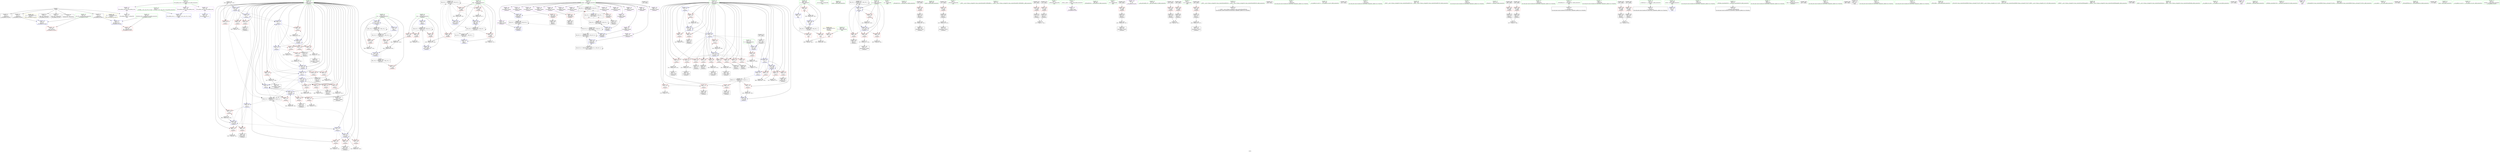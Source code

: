 digraph "SVFG" {
	label="SVFG";

	Node0x5566759f3fd0 [shape=record,color=grey,label="{NodeID: 0\nNullPtr}"];
	Node0x5566759f3fd0 -> Node0x556675b64830[style=solid];
	Node0x5566759f3fd0 -> Node0x556675b64930[style=solid];
	Node0x5566759f3fd0 -> Node0x556675b64a00[style=solid];
	Node0x5566759f3fd0 -> Node0x556675b64ad0[style=solid];
	Node0x5566759f3fd0 -> Node0x556675b64ba0[style=solid];
	Node0x5566759f3fd0 -> Node0x556675b64c70[style=solid];
	Node0x5566759f3fd0 -> Node0x556675b67d80[style=solid];
	Node0x556675b96c90 [shape=record,color=yellow,style=double,label="{NodeID: 443\n4V_1 = ENCHI(MR_4V_0)\npts\{59 \}\nFun[__cxx_global_var_init.1]}"];
	Node0x556675b96c90 -> Node0x556675b67f50[style=dashed];
	Node0x556675b775c0 [shape=record,color=grey,label="{NodeID: 360\n158 = Binary(157, 159, )\n}"];
	Node0x556675b775c0 -> Node0x556675b68290[style=solid];
	Node0x556675b66800 [shape=record,color=red,label="{NodeID: 194\n441\<--126\n\<--sum\n_Z5main2v\n}"];
	Node0x556675b66800 -> Node0x556675b77140[style=solid];
	Node0x556675b638d0 [shape=record,color=black,label="{NodeID: 111\n390\<--389\ntobool141\<--\n_Z5main2v\n}"];
	Node0x556675b4f480 [shape=record,color=green,label="{NodeID: 28\n56\<--57\nexn.slot\<--exn.slot_field_insensitive\n__cxx_global_var_init.1\n}"];
	Node0x556675b4f480 -> Node0x556675b69930[style=solid];
	Node0x556675b4f480 -> Node0x556675b67e80[style=solid];
	Node0x556675baa620 [shape=record,color=black,label="{NodeID: 471\n133 = PHI()\n}"];
	Node0x556675b6cbd0 [shape=record,color=grey,label="{NodeID: 388\n375 = cmp(374, 141, )\n}"];
	Node0x556675b67f50 [shape=record,color=blue,label="{NodeID: 222\n58\<--77\nehselector.slot\<--\n__cxx_global_var_init.1\n}"];
	Node0x556675b67f50 -> Node0x556675b69a00[style=dashed];
	Node0x556675b69a00 [shape=record,color=red,label="{NodeID: 139\n82\<--58\nsel\<--ehselector.slot\n__cxx_global_var_init.1\n}"];
	Node0x556675b64460 [shape=record,color=green,label="{NodeID: 56\n483\<--484\nt\<--t_field_insensitive\nmain\n}"];
	Node0x556675b64460 -> Node0x556675b67910[style=solid];
	Node0x556675b64460 -> Node0x556675b679e0[style=solid];
	Node0x556675b64460 -> Node0x556675b67ab0[style=solid];
	Node0x556675b64460 -> Node0x556675b71ea0[style=solid];
	Node0x556675b64460 -> Node0x556675b71f70[style=solid];
	Node0x556675b714e0 [shape=record,color=blue,label="{NodeID: 250\n114\<--137\ni\<--\n_Z5main2v\n}"];
	Node0x556675b714e0 -> Node0x556675b91e40[style=dashed];
	Node0x556675b6b0c0 [shape=record,color=red,label="{NodeID: 167\n242\<--116\n\<--j\n_Z5main2v\n}"];
	Node0x556675b6b0c0 -> Node0x556675b796c0[style=solid];
	Node0x556675b65ca0 [shape=record,color=black,label="{NodeID: 84\n222\<--220\nidxprom37\<--add36\n_Z5main2v\n}"];
	Node0x556675b4df40 [shape=record,color=green,label="{NodeID: 1\n7\<--1\n__dso_handle\<--dummyObj\nGlob }"];
	Node0x556675b96d70 [shape=record,color=yellow,style=double,label="{NodeID: 444\n24V_1 = ENCHI(MR_24V_0)\npts\{482 \}\nFun[main]}"];
	Node0x556675b96d70 -> Node0x556675b67840[style=dashed];
	Node0x556675b77740 [shape=record,color=grey,label="{NodeID: 361\n363 = Binary(362, 159, )\n}"];
	Node0x556675b77740 -> Node0x556675b71270[style=solid];
	Node0x556675b668d0 [shape=record,color=red,label="{NodeID: 195\n392\<--128\n\<--deg\n_Z5main2v\n}"];
	Node0x556675b668d0 -> Node0x556675b77ec0[style=solid];
	Node0x556675b639a0 [shape=record,color=black,label="{NodeID: 112\n407\<--406\nidxprom151\<--\n_Z5main2v\n}"];
	Node0x556675b4f550 [shape=record,color=green,label="{NodeID: 29\n58\<--59\nehselector.slot\<--ehselector.slot_field_insensitive\n__cxx_global_var_init.1\n}"];
	Node0x556675b4f550 -> Node0x556675b69a00[style=solid];
	Node0x556675b4f550 -> Node0x556675b67f50[style=solid];
	Node0x556675baa6f0 [shape=record,color=black,label="{NodeID: 472\n167 = PHI()\n}"];
	Node0x556675baa6f0 -> Node0x556675b653b0[style=solid];
	Node0x556675b6cd50 [shape=record,color=grey,label="{NodeID: 389\n381 = cmp(380, 141, )\n}"];
	Node0x556675b68020 [shape=record,color=blue,label="{NodeID: 223\n114\<--137\ni\<--\n_Z5main2v\n}"];
	Node0x556675b68020 -> Node0x556675b69ad0[style=dashed];
	Node0x556675b68020 -> Node0x556675b69ba0[style=dashed];
	Node0x556675b68020 -> Node0x556675b69c70[style=dashed];
	Node0x556675b68020 -> Node0x556675b68360[style=dashed];
	Node0x556675b68020 -> Node0x556675b68500[style=dashed];
	Node0x556675b69ad0 [shape=record,color=red,label="{NodeID: 140\n139\<--114\n\<--i\n_Z5main2v\n}"];
	Node0x556675b69ad0 -> Node0x556675b6c8d0[style=solid];
	Node0x556675b64530 [shape=record,color=green,label="{NodeID: 57\n488\<--489\nscanf\<--scanf_field_insensitive\n}"];
	Node0x556675b90540 [shape=record,color=black,label="{NodeID: 417\nMR_10V_2 = PHI(MR_10V_3, MR_10V_1, )\npts\{119 \}\n}"];
	Node0x556675b90540 -> Node0x556675b70b20[style=dashed];
	Node0x556675b90540 -> Node0x556675b90540[style=dashed];
	Node0x556675b715b0 [shape=record,color=blue,label="{NodeID: 251\n128\<--137\ndeg\<--\n_Z5main2v\n}"];
	Node0x556675b715b0 -> Node0x556675b8f640[style=dashed];
	Node0x556675b6b190 [shape=record,color=red,label="{NodeID: 168\n251\<--116\n\<--j\n_Z5main2v\n}"];
	Node0x556675b6b190 -> Node0x556675b66180[style=solid];
	Node0x556675b65d70 [shape=record,color=black,label="{NodeID: 85\n226\<--225\nconv40\<--add39\n_Z5main2v\n}"];
	Node0x556675b3c740 [shape=record,color=green,label="{NodeID: 2\n11\<--1\n.str\<--dummyObj\nGlob }"];
	Node0x556675b778c0 [shape=record,color=grey,label="{NodeID: 362\n267 = Binary(221, 266, )\n}"];
	Node0x556675b778c0 -> Node0x556675b66590[style=solid];
	Node0x556675b669a0 [shape=record,color=red,label="{NodeID: 196\n415\<--128\n\<--deg\n_Z5main2v\n}"];
	Node0x556675b669a0 -> Node0x556675b75940[style=solid];
	Node0x556675b63a70 [shape=record,color=black,label="{NodeID: 113\n410\<--409\nidxprom153\<--\n_Z5main2v\n}"];
	Node0x556675b4f620 [shape=record,color=green,label="{NodeID: 30\n61\<--62\n_ZNSaIcEC1Ev\<--_ZNSaIcEC1Ev_field_insensitive\n}"];
	Node0x556675baa820 [shape=record,color=black,label="{NodeID: 473\n181 = PHI()\n}"];
	Node0x556675baa820 -> Node0x556675b66c10[style=solid];
	Node0x556675b6ced0 [shape=record,color=grey,label="{NodeID: 390\n285 = cmp(284, 205, )\n}"];
	Node0x556675b680f0 [shape=record,color=blue,label="{NodeID: 224\n116\<--137\nj\<--\n_Z5main2v\n}"];
	Node0x556675b680f0 -> Node0x556675b6ab10[style=dashed];
	Node0x556675b680f0 -> Node0x556675b6abe0[style=dashed];
	Node0x556675b680f0 -> Node0x556675b6acb0[style=dashed];
	Node0x556675b680f0 -> Node0x556675b680f0[style=dashed];
	Node0x556675b680f0 -> Node0x556675b68290[style=dashed];
	Node0x556675b680f0 -> Node0x556675b70570[style=dashed];
	Node0x556675b680f0 -> Node0x556675b710d0[style=dashed];
	Node0x556675b680f0 -> Node0x556675b92340[style=dashed];
	Node0x556675b69ba0 [shape=record,color=red,label="{NodeID: 141\n148\<--114\n\<--i\n_Z5main2v\n}"];
	Node0x556675b69ba0 -> Node0x556675b65210[style=solid];
	Node0x556675b64630 [shape=record,color=green,label="{NodeID: 58\n500\<--501\nprintf\<--printf_field_insensitive\n}"];
	Node0x556675b90a40 [shape=record,color=black,label="{NodeID: 418\nMR_20V_5 = PHI(MR_20V_13, MR_20V_2, )\npts\{170000 \}\n|{|<s4>29}}"];
	Node0x556675b90a40 -> Node0x556675b675d0[style=dashed];
	Node0x556675b90a40 -> Node0x556675b676a0[style=dashed];
	Node0x556675b90a40 -> Node0x556675b67770[style=dashed];
	Node0x556675b90a40 -> Node0x556675b685d0[style=dashed];
	Node0x556675b90a40:s4 -> Node0x556675b90f40[style=dashed,color=blue];
	Node0x556675b71680 [shape=record,color=blue,label="{NodeID: 252\n116\<--137\nj\<--\n_Z5main2v\n}"];
	Node0x556675b71680 -> Node0x556675b6b9b0[style=dashed];
	Node0x556675b71680 -> Node0x556675b6ba80[style=dashed];
	Node0x556675b71680 -> Node0x556675b6bb50[style=dashed];
	Node0x556675b71680 -> Node0x556675b71820[style=dashed];
	Node0x556675b71680 -> Node0x556675b718f0[style=dashed];
	Node0x556675b6b260 [shape=record,color=red,label="{NodeID: 169\n266\<--116\n\<--j\n_Z5main2v\n}"];
	Node0x556675b6b260 -> Node0x556675b778c0[style=solid];
	Node0x556675b65e40 [shape=record,color=black,label="{NodeID: 86\n229\<--228\nconv42\<--\n_Z5main2v\n}"];
	Node0x556675b65e40 -> Node0x556675b76cc0[style=solid];
	Node0x556675b4ff10 [shape=record,color=green,label="{NodeID: 3\n18\<--1\n_ZSt3cin\<--dummyObj\nGlob }"];
	Node0x556675b77a40 [shape=record,color=grey,label="{NodeID: 363\n398 = Binary(397, 159, )\n}"];
	Node0x556675b77a40 -> Node0x556675b71820[style=solid];
	Node0x556675b66a70 [shape=record,color=red,label="{NodeID: 197\n425\<--128\n\<--deg\n_Z5main2v\n}"];
	Node0x556675b66a70 -> Node0x556675b78f40[style=solid];
	Node0x556675b63b40 [shape=record,color=black,label="{NodeID: 114\n413\<--412\ntobool155\<--\n_Z5main2v\n}"];
	Node0x556675b4f720 [shape=record,color=green,label="{NodeID: 31\n65\<--66\n_ZNSt7__cxx1112basic_stringIcSt11char_traitsIcESaIcEEC1EPKcRKS3_\<--_ZNSt7__cxx1112basic_stringIcSt11char_traitsIcESaIcEEC1EPKcRKS3__field_insensitive\n}"];
	Node0x556675baa920 [shape=record,color=black,label="{NodeID: 474\n209 = PHI()\n}"];
	Node0x556675baa920 -> Node0x556675b66db0[style=solid];
	Node0x556675b6d050 [shape=record,color=grey,label="{NodeID: 391\n280 = cmp(279, 205, )\n}"];
	Node0x556675b681c0 [shape=record,color=blue,label="{NodeID: 225\n153\<--155\narrayidx6\<--\n_Z5main2v\n}"];
	Node0x556675b681c0 -> Node0x556675b95040[style=dashed];
	Node0x556675b69c70 [shape=record,color=red,label="{NodeID: 142\n163\<--114\n\<--i\n_Z5main2v\n}"];
	Node0x556675b69c70 -> Node0x556675b75c40[style=solid];
	Node0x556675b64730 [shape=record,color=green,label="{NodeID: 59\n26\<--515\n_GLOBAL__sub_I_rng..58_3_0.cpp\<--_GLOBAL__sub_I_rng..58_3_0.cpp_field_insensitive\n}"];
	Node0x556675b64730 -> Node0x556675b67c80[style=solid];
	Node0x556675b90f40 [shape=record,color=black,label="{NodeID: 419\nMR_20V_2 = PHI(MR_20V_3, MR_20V_1, )\npts\{170000 \}\n|{<s0>29|<s1>29}}"];
	Node0x556675b90f40:s0 -> Node0x556675b90a40[style=dashed,color=red];
	Node0x556675b90f40:s1 -> Node0x556675b95040[style=dashed,color=red];
	Node0x556675b71750 [shape=record,color=blue,label="{NodeID: 253\n128\<--393\ndeg\<--inc143\n_Z5main2v\n}"];
	Node0x556675b71750 -> Node0x556675b8f640[style=dashed];
	Node0x556675b6b330 [shape=record,color=red,label="{NodeID: 170\n273\<--116\n\<--j\n_Z5main2v\n}"];
	Node0x556675b6b330 -> Node0x556675b784c0[style=solid];
	Node0x556675b65f10 [shape=record,color=black,label="{NodeID: 87\n231\<--230\nidxprom44\<--sub43\n_Z5main2v\n}"];
	Node0x556675b4e230 [shape=record,color=green,label="{NodeID: 4\n19\<--1\n_ZSt4cout\<--dummyObj\nGlob }"];
	Node0x556675b77bc0 [shape=record,color=grey,label="{NodeID: 364\n368 = Binary(367, 159, )\n}"];
	Node0x556675b77bc0 -> Node0x556675b71340[style=solid];
	Node0x556675b66b40 [shape=record,color=red,label="{NodeID: 198\n428\<--128\n\<--deg\n_Z5main2v\n}"];
	Node0x556675b66b40 -> Node0x556675b763c0[style=solid];
	Node0x556675b63c10 [shape=record,color=purple,label="{NodeID: 115\n35\<--4\n\<--_ZStL8__ioinit\n__cxx_global_var_init\n}"];
	Node0x556675b4f820 [shape=record,color=green,label="{NodeID: 32\n68\<--69\n_ZNSaIcED1Ev\<--_ZNSaIcED1Ev_field_insensitive\n}"];
	Node0x556675baaa20 [shape=record,color=black,label="{NodeID: 475\n214 = PHI()\n}"];
	Node0x556675baaa20 -> Node0x556675b66e80[style=solid];
	Node0x556675b6d1d0 [shape=record,color=grey,label="{NodeID: 392\n146 = cmp(145, 141, )\n}"];
	Node0x556675b68290 [shape=record,color=blue,label="{NodeID: 226\n116\<--158\nj\<--inc\n_Z5main2v\n}"];
	Node0x556675b68290 -> Node0x556675b6ab10[style=dashed];
	Node0x556675b68290 -> Node0x556675b6abe0[style=dashed];
	Node0x556675b68290 -> Node0x556675b6acb0[style=dashed];
	Node0x556675b68290 -> Node0x556675b680f0[style=dashed];
	Node0x556675b68290 -> Node0x556675b68290[style=dashed];
	Node0x556675b68290 -> Node0x556675b70570[style=dashed];
	Node0x556675b68290 -> Node0x556675b710d0[style=dashed];
	Node0x556675b68290 -> Node0x556675b92340[style=dashed];
	Node0x556675b69d40 [shape=record,color=red,label="{NodeID: 143\n174\<--114\n\<--i\n_Z5main2v\n}"];
	Node0x556675b69d40 -> Node0x556675b78ac0[style=solid];
	Node0x556675b64830 [shape=record,color=black,label="{NodeID: 60\n2\<--3\ndummyVal\<--dummyVal\n}"];
	Node0x556675b91440 [shape=record,color=black,label="{NodeID: 420\nMR_26V_3 = PHI(MR_26V_4, MR_26V_2, )\npts\{484 \}\n}"];
	Node0x556675b91440 -> Node0x556675b67910[style=dashed];
	Node0x556675b91440 -> Node0x556675b679e0[style=dashed];
	Node0x556675b91440 -> Node0x556675b67ab0[style=dashed];
	Node0x556675b91440 -> Node0x556675b71f70[style=dashed];
	Node0x556675b71820 [shape=record,color=blue,label="{NodeID: 254\n116\<--398\nj\<--inc146\n_Z5main2v\n}"];
	Node0x556675b71820 -> Node0x556675b6b9b0[style=dashed];
	Node0x556675b71820 -> Node0x556675b6ba80[style=dashed];
	Node0x556675b71820 -> Node0x556675b6bb50[style=dashed];
	Node0x556675b71820 -> Node0x556675b71820[style=dashed];
	Node0x556675b71820 -> Node0x556675b718f0[style=dashed];
	Node0x556675b6b400 [shape=record,color=red,label="{NodeID: 171\n279\<--116\n\<--j\n_Z5main2v\n}"];
	Node0x556675b6b400 -> Node0x556675b6d050[style=solid];
	Node0x556675b65fe0 [shape=record,color=black,label="{NodeID: 88\n247\<--246\nconv53\<--add52\n_Z5main2v\n}"];
	Node0x556675b4e2c0 [shape=record,color=green,label="{NodeID: 5\n20\<--1\n.str.3\<--dummyObj\nGlob }"];
	Node0x556675b77d40 [shape=record,color=grey,label="{NodeID: 365\n263 = Binary(262, 187, )\n}"];
	Node0x556675b77d40 -> Node0x556675b664c0[style=solid];
	Node0x556675b66c10 [shape=record,color=red,label="{NodeID: 199\n184\<--181\n\<--call15\n_Z5main2v\n}"];
	Node0x556675b66c10 -> Node0x556675b65550[style=solid];
	Node0x556675b686c0 [shape=record,color=purple,label="{NodeID: 116\n63\<--11\n\<--.str\n__cxx_global_var_init.1\n}"];
	Node0x556675b4f920 [shape=record,color=green,label="{NodeID: 33\n92\<--93\n__gxx_personality_v0\<--__gxx_personality_v0_field_insensitive\n}"];
	Node0x556675baab20 [shape=record,color=black,label="{NodeID: 476\n227 = PHI()\n}"];
	Node0x556675baab20 -> Node0x556675b66f50[style=solid];
	Node0x556675b68360 [shape=record,color=blue,label="{NodeID: 227\n114\<--164\ni\<--inc8\n_Z5main2v\n}"];
	Node0x556675b68360 -> Node0x556675b69ad0[style=dashed];
	Node0x556675b68360 -> Node0x556675b69ba0[style=dashed];
	Node0x556675b68360 -> Node0x556675b69c70[style=dashed];
	Node0x556675b68360 -> Node0x556675b68360[style=dashed];
	Node0x556675b68360 -> Node0x556675b68500[style=dashed];
	Node0x556675b69e10 [shape=record,color=red,label="{NodeID: 144\n179\<--114\n\<--i\n_Z5main2v\n}"];
	Node0x556675b69e10 -> Node0x556675b65480[style=solid];
	Node0x556675b64930 [shape=record,color=black,label="{NodeID: 61\n74\<--3\n\<--dummyVal\n__cxx_global_var_init.1\n}"];
	Node0x556675b718f0 [shape=record,color=blue,label="{NodeID: 255\n116\<--137\nj\<--\n_Z5main2v\n}"];
	Node0x556675b718f0 -> Node0x556675b6bc20[style=dashed];
	Node0x556675b718f0 -> Node0x556675b6bcf0[style=dashed];
	Node0x556675b718f0 -> Node0x556675b6bdc0[style=dashed];
	Node0x556675b718f0 -> Node0x556675b71a90[style=dashed];
	Node0x556675b718f0 -> Node0x556675b92340[style=dashed];
	Node0x556675b6b4d0 [shape=record,color=red,label="{NodeID: 172\n292\<--116\n\<--j\n_Z5main2v\n}"];
	Node0x556675b6b4d0 -> Node0x556675b62e40[style=solid];
	Node0x556675b660b0 [shape=record,color=black,label="{NodeID: 89\n250\<--249\nconv55\<--\n_Z5main2v\n}"];
	Node0x556675b660b0 -> Node0x556675b79840[style=solid];
	Node0x556675b501e0 [shape=record,color=green,label="{NodeID: 6\n22\<--1\n.str.4\<--dummyObj\nGlob }"];
	Node0x556675b77ec0 [shape=record,color=grey,label="{NodeID: 366\n393 = Binary(392, 159, )\n}"];
	Node0x556675b77ec0 -> Node0x556675b71750[style=solid];
	Node0x556675b66ce0 [shape=record,color=red,label="{NodeID: 200\n194\<--193\n\<--call21\n_Z5main2v\n}"];
	Node0x556675b66ce0 -> Node0x556675b657c0[style=solid];
	Node0x556675b68790 [shape=record,color=purple,label="{NodeID: 117\n150\<--16\narrayidx\<--graph\n_Z5main2v\n}"];
	Node0x556675b4fa20 [shape=record,color=green,label="{NodeID: 34\n72\<--98\n_ZNSt7__cxx1112basic_stringIcSt11char_traitsIcESaIcEED1Ev\<--_ZNSt7__cxx1112basic_stringIcSt11char_traitsIcESaIcEED1Ev_field_insensitive\n}"];
	Node0x556675b4fa20 -> Node0x556675b65040[style=solid];
	Node0x556675baac20 [shape=record,color=black,label="{NodeID: 477\n448 = PHI()\n}"];
	Node0x556675b68430 [shape=record,color=blue,label="{NodeID: 228\n122\<--170\nN\<--conv\n_Z5main2v\n}"];
	Node0x556675b68430 -> Node0x556675b6c1d0[style=dashed];
	Node0x556675b69ee0 [shape=record,color=red,label="{NodeID: 145\n190\<--114\n\<--i\n_Z5main2v\n}"];
	Node0x556675b69ee0 -> Node0x556675b76540[style=solid];
	Node0x556675b64a00 [shape=record,color=black,label="{NodeID: 62\n75\<--3\n\<--dummyVal\n__cxx_global_var_init.1\n}"];
	Node0x556675b64a00 -> Node0x556675b67e80[style=solid];
	Node0x556675b91e40 [shape=record,color=black,label="{NodeID: 422\nMR_6V_12 = PHI(MR_6V_13, MR_6V_11, )\npts\{115 \}\n}"];
	Node0x556675b91e40 -> Node0x556675b6a7d0[style=dashed];
	Node0x556675b91e40 -> Node0x556675b6a8a0[style=dashed];
	Node0x556675b91e40 -> Node0x556675b6a970[style=dashed];
	Node0x556675b91e40 -> Node0x556675b6aa40[style=dashed];
	Node0x556675b91e40 -> Node0x556675b71c30[style=dashed];
	Node0x556675b719c0 [shape=record,color=blue,label="{NodeID: 256\n128\<--416\ndeg\<--dec\n_Z5main2v\n}"];
	Node0x556675b719c0 -> Node0x556675b8d340[style=dashed];
	Node0x556675b6b5a0 [shape=record,color=red,label="{NodeID: 173\n312\<--116\n\<--j\n_Z5main2v\n}"];
	Node0x556675b6b5a0 -> Node0x556675b75f40[style=solid];
	Node0x556675b66180 [shape=record,color=black,label="{NodeID: 90\n252\<--251\nconv56\<--\n_Z5main2v\n}"];
	Node0x556675b50270 [shape=record,color=green,label="{NodeID: 7\n25\<--1\n\<--dummyObj\nCan only get source location for instruction, argument, global var or function.}"];
	Node0x556675b78040 [shape=record,color=grey,label="{NodeID: 367\n324 = Binary(323, 159, )\n}"];
	Node0x556675b78040 -> Node0x556675b70cc0[style=solid];
	Node0x556675b66db0 [shape=record,color=red,label="{NodeID: 201\n210\<--209\n\<--call30\n_Z5main2v\n}"];
	Node0x556675b66db0 -> Node0x556675b65a30[style=solid];
	Node0x556675b68860 [shape=record,color=purple,label="{NodeID: 118\n153\<--16\narrayidx6\<--graph\n_Z5main2v\n}"];
	Node0x556675b68860 -> Node0x556675b681c0[style=solid];
	Node0x556675b4fb20 [shape=record,color=green,label="{NodeID: 35\n101\<--102\n__cxx_global_var_init.2\<--__cxx_global_var_init.2_field_insensitive\n}"];
	Node0x556675baad20 [shape=record,color=black,label="{NodeID: 478\n451 = PHI()\n}"];
	Node0x556675b68500 [shape=record,color=blue,label="{NodeID: 229\n114\<--137\ni\<--\n_Z5main2v\n}"];
	Node0x556675b68500 -> Node0x556675b69d40[style=dashed];
	Node0x556675b68500 -> Node0x556675b69e10[style=dashed];
	Node0x556675b68500 -> Node0x556675b69ee0[style=dashed];
	Node0x556675b68500 -> Node0x556675b69fb0[style=dashed];
	Node0x556675b68500 -> Node0x556675b6a080[style=dashed];
	Node0x556675b68500 -> Node0x556675b6a150[style=dashed];
	Node0x556675b68500 -> Node0x556675b6a220[style=dashed];
	Node0x556675b68500 -> Node0x556675b6a2f0[style=dashed];
	Node0x556675b68500 -> Node0x556675b6a3c0[style=dashed];
	Node0x556675b68500 -> Node0x556675b6a490[style=dashed];
	Node0x556675b68500 -> Node0x556675b70e60[style=dashed];
	Node0x556675b68500 -> Node0x556675b71000[style=dashed];
	Node0x556675b69fb0 [shape=record,color=red,label="{NodeID: 146\n207\<--114\n\<--i\n_Z5main2v\n}"];
	Node0x556675b69fb0 -> Node0x556675b65960[style=solid];
	Node0x556675b64ad0 [shape=record,color=black,label="{NodeID: 63\n77\<--3\n\<--dummyVal\n__cxx_global_var_init.1\n}"];
	Node0x556675b64ad0 -> Node0x556675b67f50[style=solid];
	Node0x556675b92340 [shape=record,color=black,label="{NodeID: 423\nMR_8V_20 = PHI(MR_8V_25, MR_8V_16, )\npts\{117 \}\n}"];
	Node0x556675b92340 -> Node0x556675b71680[style=dashed];
	Node0x556675b71a90 [shape=record,color=blue,label="{NodeID: 257\n116\<--422\nj\<--inc159\n_Z5main2v\n}"];
	Node0x556675b71a90 -> Node0x556675b6bc20[style=dashed];
	Node0x556675b71a90 -> Node0x556675b6bcf0[style=dashed];
	Node0x556675b71a90 -> Node0x556675b6bdc0[style=dashed];
	Node0x556675b71a90 -> Node0x556675b71a90[style=dashed];
	Node0x556675b71a90 -> Node0x556675b92340[style=dashed];
	Node0x556675b6b670 [shape=record,color=red,label="{NodeID: 174\n328\<--116\n\<--j\n_Z5main2v\n}"];
	Node0x556675b6b670 -> Node0x556675b781c0[style=solid];
	Node0x556675b66250 [shape=record,color=black,label="{NodeID: 91\n255\<--254\nconv58\<--\n_Z5main2v\n}"];
	Node0x556675b66250 -> Node0x556675b79840[style=solid];
	Node0x556675b4e4d0 [shape=record,color=green,label="{NodeID: 8\n137\<--1\n\<--dummyObj\nCan only get source location for instruction, argument, global var or function.}"];
	Node0x556675b781c0 [shape=record,color=grey,label="{NodeID: 368\n329 = Binary(328, 159, )\n}"];
	Node0x556675b781c0 -> Node0x556675b70d90[style=solid];
	Node0x556675b66e80 [shape=record,color=red,label="{NodeID: 202\n215\<--214\n\<--call33\n_Z5main2v\n}"];
	Node0x556675b66e80 -> Node0x556675b65bd0[style=solid];
	Node0x556675b68930 [shape=record,color=purple,label="{NodeID: 119\n189\<--16\narrayidx19\<--graph\n_Z5main2v\n}"];
	Node0x556675b4fc20 [shape=record,color=green,label="{NodeID: 36\n105\<--106\n_ZNSt7__cxx1112basic_stringIcSt11char_traitsIcESaIcEEC1Ev\<--_ZNSt7__cxx1112basic_stringIcSt11char_traitsIcESaIcEEC1Ev_field_insensitive\n}"];
	Node0x556675baadf0 [shape=record,color=black,label="{NodeID: 479\n260 = PHI()\n}"];
	Node0x556675baadf0 -> Node0x556675b671c0[style=solid];
	Node0x556675b685d0 [shape=record,color=blue,label="{NodeID: 230\n198\<--200\narrayidx25\<--\n_Z5main2v\n}"];
	Node0x556675b685d0 -> Node0x556675b8dd40[style=dashed];
	Node0x556675b6a080 [shape=record,color=red,label="{NodeID: 147\n224\<--114\n\<--i\n_Z5main2v\n}"];
	Node0x556675b6a080 -> Node0x556675b76b40[style=solid];
	Node0x556675b64ba0 [shape=record,color=black,label="{NodeID: 64\n83\<--3\nlpad.val\<--dummyVal\n__cxx_global_var_init.1\n}"];
	Node0x556675b92840 [shape=record,color=black,label="{NodeID: 424\nMR_16V_3 = PHI(MR_16V_5, MR_16V_2, )\npts\{127 \}\n}"];
	Node0x556675b92840 -> Node0x556675b66660[style=dashed];
	Node0x556675b92840 -> Node0x556675b66730[style=dashed];
	Node0x556675b92840 -> Node0x556675b66800[style=dashed];
	Node0x556675b92840 -> Node0x556675b71b60[style=dashed];
	Node0x556675b92840 -> Node0x556675b92840[style=dashed];
	Node0x556675b75940 [shape=record,color=grey,label="{NodeID: 341\n416 = Binary(415, 417, )\n}"];
	Node0x556675b75940 -> Node0x556675b719c0[style=solid];
	Node0x556675b71b60 [shape=record,color=blue,label="{NodeID: 258\n126\<--430\nsum\<--add163\n_Z5main2v\n}"];
	Node0x556675b71b60 -> Node0x556675b92840[style=dashed];
	Node0x556675b6b740 [shape=record,color=red,label="{NodeID: 175\n345\<--116\n\<--j\n_Z5main2v\n}"];
	Node0x556675b6b740 -> Node0x556675b793c0[style=solid];
	Node0x556675b66320 [shape=record,color=black,label="{NodeID: 92\n259\<--258\nconv61\<--\n_Z5main2v\n}"];
	Node0x556675b4e560 [shape=record,color=green,label="{NodeID: 9\n141\<--1\n\<--dummyObj\nCan only get source location for instruction, argument, global var or function.}"];
	Node0x556675b78340 [shape=record,color=grey,label="{NodeID: 369\n186 = Binary(185, 187, )\n}"];
	Node0x556675b78340 -> Node0x556675b65620[style=solid];
	Node0x556675b66f50 [shape=record,color=red,label="{NodeID: 203\n228\<--227\n\<--call41\n_Z5main2v\n}"];
	Node0x556675b66f50 -> Node0x556675b65e40[style=solid];
	Node0x556675b68a00 [shape=record,color=purple,label="{NodeID: 120\n198\<--16\narrayidx25\<--graph\n_Z5main2v\n}"];
	Node0x556675b68a00 -> Node0x556675b685d0[style=solid];
	Node0x556675b4fd20 [shape=record,color=green,label="{NodeID: 37\n111\<--112\n_Z5main2v\<--_Z5main2v_field_insensitive\n}"];
	Node0x556675baaf20 [shape=record,color=black,label="{NodeID: 480\n289 = PHI()\n}"];
	Node0x556675baaf20 -> Node0x556675b67290[style=solid];
	Node0x556675b70570 [shape=record,color=blue,label="{NodeID: 231\n116\<--137\nj\<--\n_Z5main2v\n}"];
	Node0x556675b70570 -> Node0x556675b6ad80[style=dashed];
	Node0x556675b70570 -> Node0x556675b6ae50[style=dashed];
	Node0x556675b70570 -> Node0x556675b6af20[style=dashed];
	Node0x556675b70570 -> Node0x556675b6aff0[style=dashed];
	Node0x556675b70570 -> Node0x556675b70710[style=dashed];
	Node0x556675b70570 -> Node0x556675b707e0[style=dashed];
	Node0x556675b6a150 [shape=record,color=red,label="{NodeID: 148\n245\<--114\n\<--i\n_Z5main2v\n}"];
	Node0x556675b6a150 -> Node0x556675b76840[style=solid];
	Node0x556675b64c70 [shape=record,color=black,label="{NodeID: 65\n84\<--3\nlpad.val1\<--dummyVal\n__cxx_global_var_init.1\n}"];
	Node0x556675b92d40 [shape=record,color=black,label="{NodeID: 425\nMR_18V_2 = PHI(MR_18V_7, MR_18V_1, )\npts\{129 \}\n}"];
	Node0x556675b92d40 -> Node0x556675b715b0[style=dashed];
	Node0x556675b75ac0 [shape=record,color=grey,label="{NodeID: 342\n422 = Binary(421, 159, )\n}"];
	Node0x556675b75ac0 -> Node0x556675b71a90[style=solid];
	Node0x556675b71c30 [shape=record,color=blue,label="{NodeID: 259\n114\<--435\ni\<--inc166\n_Z5main2v\n}"];
	Node0x556675b71c30 -> Node0x556675b91e40[style=dashed];
	Node0x556675b6b810 [shape=record,color=red,label="{NodeID: 176\n351\<--116\n\<--j\n_Z5main2v\n}"];
	Node0x556675b6b810 -> Node0x556675b63590[style=solid];
	Node0x556675b663f0 [shape=record,color=black,label="{NodeID: 93\n262\<--261\nconv63\<--\n_Z5main2v\n}"];
	Node0x556675b663f0 -> Node0x556675b77d40[style=solid];
	Node0x556675b4e5f0 [shape=record,color=green,label="{NodeID: 10\n155\<--1\n\<--dummyObj\nCan only get source location for instruction, argument, global var or function.}"];
	Node0x556675b784c0 [shape=record,color=grey,label="{NodeID: 370\n274 = Binary(273, 159, )\n}"];
	Node0x556675b784c0 -> Node0x556675b70980[style=solid];
	Node0x556675b67020 [shape=record,color=red,label="{NodeID: 204\n249\<--248\n\<--call54\n_Z5main2v\n}"];
	Node0x556675b67020 -> Node0x556675b660b0[style=solid];
	Node0x556675b68ad0 [shape=record,color=purple,label="{NodeID: 121\n223\<--16\narrayidx38\<--graph\n_Z5main2v\n}"];
	Node0x556675b4fe20 [shape=record,color=green,label="{NodeID: 38\n114\<--115\ni\<--i_field_insensitive\n_Z5main2v\n}"];
	Node0x556675b4fe20 -> Node0x556675b69ad0[style=solid];
	Node0x556675b4fe20 -> Node0x556675b69ba0[style=solid];
	Node0x556675b4fe20 -> Node0x556675b69c70[style=solid];
	Node0x556675b4fe20 -> Node0x556675b69d40[style=solid];
	Node0x556675b4fe20 -> Node0x556675b69e10[style=solid];
	Node0x556675b4fe20 -> Node0x556675b69ee0[style=solid];
	Node0x556675b4fe20 -> Node0x556675b69fb0[style=solid];
	Node0x556675b4fe20 -> Node0x556675b6a080[style=solid];
	Node0x556675b4fe20 -> Node0x556675b6a150[style=solid];
	Node0x556675b4fe20 -> Node0x556675b6a220[style=solid];
	Node0x556675b4fe20 -> Node0x556675b6a2f0[style=solid];
	Node0x556675b4fe20 -> Node0x556675b6a3c0[style=solid];
	Node0x556675b4fe20 -> Node0x556675b6a490[style=solid];
	Node0x556675b4fe20 -> Node0x556675b6a560[style=solid];
	Node0x556675b4fe20 -> Node0x556675b6a630[style=solid];
	Node0x556675b4fe20 -> Node0x556675b6a700[style=solid];
	Node0x556675b4fe20 -> Node0x556675b6a7d0[style=solid];
	Node0x556675b4fe20 -> Node0x556675b6a8a0[style=solid];
	Node0x556675b4fe20 -> Node0x556675b6a970[style=solid];
	Node0x556675b4fe20 -> Node0x556675b6aa40[style=solid];
	Node0x556675b4fe20 -> Node0x556675b68020[style=solid];
	Node0x556675b4fe20 -> Node0x556675b68360[style=solid];
	Node0x556675b4fe20 -> Node0x556675b68500[style=solid];
	Node0x556675b4fe20 -> Node0x556675b70e60[style=solid];
	Node0x556675b4fe20 -> Node0x556675b71000[style=solid];
	Node0x556675b4fe20 -> Node0x556675b71340[style=solid];
	Node0x556675b4fe20 -> Node0x556675b714e0[style=solid];
	Node0x556675b4fe20 -> Node0x556675b71c30[style=solid];
	Node0x556675bab020 [shape=record,color=black,label="{NodeID: 481\n294 = PHI()\n}"];
	Node0x556675bab020 -> Node0x556675b67360[style=solid];
	Node0x556675b70640 [shape=record,color=blue,label="{NodeID: 232\n232\<--200\narrayidx45\<--\n_Z5main2v\n}"];
	Node0x556675b70640 -> Node0x556675b8dd40[style=dashed];
	Node0x556675b6a220 [shape=record,color=red,label="{NodeID: 149\n258\<--114\n\<--i\n_Z5main2v\n}"];
	Node0x556675b6a220 -> Node0x556675b66320[style=solid];
	Node0x556675b64d40 [shape=record,color=black,label="{NodeID: 66\n9\<--8\n\<--_Z3twoB5cxx11\nCan only get source location for instruction, argument, global var or function.}"];
	Node0x556675b75c40 [shape=record,color=grey,label="{NodeID: 343\n164 = Binary(163, 159, )\n}"];
	Node0x556675b75c40 -> Node0x556675b68360[style=solid];
	Node0x556675b71d00 [shape=record,color=blue,label="{NodeID: 260\n124\<--444\nans\<--add171\n_Z5main2v\n}"];
	Node0x556675b71d00 -> Node0x556675b94140[style=dashed];
	Node0x556675b6b8e0 [shape=record,color=red,label="{NodeID: 177\n362\<--116\n\<--j\n_Z5main2v\n}"];
	Node0x556675b6b8e0 -> Node0x556675b77740[style=solid];
	Node0x556675b664c0 [shape=record,color=black,label="{NodeID: 94\n264\<--263\nidxprom65\<--sub64\n_Z5main2v\n}"];
	Node0x556675b512a0 [shape=record,color=green,label="{NodeID: 11\n159\<--1\n\<--dummyObj\nCan only get source location for instruction, argument, global var or function.}"];
	Node0x556675b78640 [shape=record,color=grey,label="{NodeID: 371\n237 = Binary(236, 159, )\n}"];
	Node0x556675b78640 -> Node0x556675b70710[style=solid];
	Node0x556675b670f0 [shape=record,color=red,label="{NodeID: 205\n254\<--253\n\<--call57\n_Z5main2v\n}"];
	Node0x556675b670f0 -> Node0x556675b66250[style=solid];
	Node0x556675b68ba0 [shape=record,color=purple,label="{NodeID: 122\n232\<--16\narrayidx45\<--graph\n_Z5main2v\n}"];
	Node0x556675b68ba0 -> Node0x556675b70640[style=solid];
	Node0x556675b62650 [shape=record,color=green,label="{NodeID: 39\n116\<--117\nj\<--j_field_insensitive\n_Z5main2v\n}"];
	Node0x556675b62650 -> Node0x556675b6ab10[style=solid];
	Node0x556675b62650 -> Node0x556675b6abe0[style=solid];
	Node0x556675b62650 -> Node0x556675b6acb0[style=solid];
	Node0x556675b62650 -> Node0x556675b6ad80[style=solid];
	Node0x556675b62650 -> Node0x556675b6ae50[style=solid];
	Node0x556675b62650 -> Node0x556675b6af20[style=solid];
	Node0x556675b62650 -> Node0x556675b6aff0[style=solid];
	Node0x556675b62650 -> Node0x556675b6b0c0[style=solid];
	Node0x556675b62650 -> Node0x556675b6b190[style=solid];
	Node0x556675b62650 -> Node0x556675b6b260[style=solid];
	Node0x556675b62650 -> Node0x556675b6b330[style=solid];
	Node0x556675b62650 -> Node0x556675b6b400[style=solid];
	Node0x556675b62650 -> Node0x556675b6b4d0[style=solid];
	Node0x556675b62650 -> Node0x556675b6b5a0[style=solid];
	Node0x556675b62650 -> Node0x556675b6b670[style=solid];
	Node0x556675b62650 -> Node0x556675b6b740[style=solid];
	Node0x556675b62650 -> Node0x556675b6b810[style=solid];
	Node0x556675b62650 -> Node0x556675b6b8e0[style=solid];
	Node0x556675b62650 -> Node0x556675b6b9b0[style=solid];
	Node0x556675b62650 -> Node0x556675b6ba80[style=solid];
	Node0x556675b62650 -> Node0x556675b6bb50[style=solid];
	Node0x556675b62650 -> Node0x556675b6bc20[style=solid];
	Node0x556675b62650 -> Node0x556675b6bcf0[style=solid];
	Node0x556675b62650 -> Node0x556675b6bdc0[style=solid];
	Node0x556675b62650 -> Node0x556675b680f0[style=solid];
	Node0x556675b62650 -> Node0x556675b68290[style=solid];
	Node0x556675b62650 -> Node0x556675b70570[style=solid];
	Node0x556675b62650 -> Node0x556675b70710[style=solid];
	Node0x556675b62650 -> Node0x556675b707e0[style=solid];
	Node0x556675b62650 -> Node0x556675b70980[style=solid];
	Node0x556675b62650 -> Node0x556675b70a50[style=solid];
	Node0x556675b62650 -> Node0x556675b70d90[style=solid];
	Node0x556675b62650 -> Node0x556675b710d0[style=solid];
	Node0x556675b62650 -> Node0x556675b71270[style=solid];
	Node0x556675b62650 -> Node0x556675b71680[style=solid];
	Node0x556675b62650 -> Node0x556675b71820[style=solid];
	Node0x556675b62650 -> Node0x556675b718f0[style=solid];
	Node0x556675b62650 -> Node0x556675b71a90[style=solid];
	Node0x556675bab120 [shape=record,color=black,label="{NodeID: 482\n302 = PHI()\n}"];
	Node0x556675bab120 -> Node0x556675b67430[style=solid];
	Node0x556675b70710 [shape=record,color=blue,label="{NodeID: 233\n116\<--237\nj\<--inc47\n_Z5main2v\n}"];
	Node0x556675b70710 -> Node0x556675b6ad80[style=dashed];
	Node0x556675b70710 -> Node0x556675b6ae50[style=dashed];
	Node0x556675b70710 -> Node0x556675b6af20[style=dashed];
	Node0x556675b70710 -> Node0x556675b6aff0[style=dashed];
	Node0x556675b70710 -> Node0x556675b70710[style=dashed];
	Node0x556675b70710 -> Node0x556675b707e0[style=dashed];
	Node0x556675b6a2f0 [shape=record,color=red,label="{NodeID: 150\n287\<--114\n\<--i\n_Z5main2v\n}"];
	Node0x556675b6a2f0 -> Node0x556675b62ca0[style=solid];
	Node0x556675b64e40 [shape=record,color=black,label="{NodeID: 67\n14\<--13\n\<--_Z1sB5cxx11\nCan only get source location for instruction, argument, global var or function.}"];
	Node0x556675b75dc0 [shape=record,color=grey,label="{NodeID: 344\n220 = Binary(221, 219, )\n}"];
	Node0x556675b75dc0 -> Node0x556675b65ca0[style=solid];
	Node0x556675b71dd0 [shape=record,color=blue,label="{NodeID: 261\n479\<--137\nretval\<--\nmain\n}"];
	Node0x556675b6b9b0 [shape=record,color=red,label="{NodeID: 178\n380\<--116\n\<--j\n_Z5main2v\n}"];
	Node0x556675b6b9b0 -> Node0x556675b6cd50[style=solid];
	Node0x556675b66590 [shape=record,color=black,label="{NodeID: 95\n268\<--267\nidxprom68\<--add67\n_Z5main2v\n}"];
	Node0x556675b51330 [shape=record,color=green,label="{NodeID: 12\n187\<--1\n\<--dummyObj\nCan only get source location for instruction, argument, global var or function.}"];
	Node0x556675b787c0 [shape=record,color=grey,label="{NodeID: 372\n317 = Binary(221, 316, )\n}"];
	Node0x556675b787c0 -> Node0x556675b633f0[style=solid];
	Node0x556675b671c0 [shape=record,color=red,label="{NodeID: 206\n261\<--260\n\<--call62\n_Z5main2v\n}"];
	Node0x556675b671c0 -> Node0x556675b663f0[style=solid];
	Node0x556675b68c70 [shape=record,color=purple,label="{NodeID: 123\n265\<--16\narrayidx66\<--graph\n_Z5main2v\n}"];
	Node0x556675b626e0 [shape=record,color=green,label="{NodeID: 40\n118\<--119\nk\<--k_field_insensitive\n_Z5main2v\n}"];
	Node0x556675b626e0 -> Node0x556675b6be90[style=solid];
	Node0x556675b626e0 -> Node0x556675b6bf60[style=solid];
	Node0x556675b626e0 -> Node0x556675b6c030[style=solid];
	Node0x556675b626e0 -> Node0x556675b6c100[style=solid];
	Node0x556675b626e0 -> Node0x556675b70b20[style=solid];
	Node0x556675b626e0 -> Node0x556675b70cc0[style=solid];
	Node0x556675bab220 [shape=record,color=black,label="{NodeID: 483\n307 = PHI()\n}"];
	Node0x556675bab220 -> Node0x556675b67500[style=solid];
	Node0x556675b707e0 [shape=record,color=blue,label="{NodeID: 234\n116\<--137\nj\<--\n_Z5main2v\n}"];
	Node0x556675b707e0 -> Node0x556675b6b0c0[style=dashed];
	Node0x556675b707e0 -> Node0x556675b6b190[style=dashed];
	Node0x556675b707e0 -> Node0x556675b6b260[style=dashed];
	Node0x556675b707e0 -> Node0x556675b6b330[style=dashed];
	Node0x556675b707e0 -> Node0x556675b70980[style=dashed];
	Node0x556675b707e0 -> Node0x556675b70a50[style=dashed];
	Node0x556675b6a3c0 [shape=record,color=red,label="{NodeID: 151\n299\<--114\n\<--i\n_Z5main2v\n}"];
	Node0x556675b6a3c0 -> Node0x556675b76240[style=solid];
	Node0x556675b64f40 [shape=record,color=black,label="{NodeID: 68\n37\<--38\n\<--_ZNSt8ios_base4InitD1Ev\nCan only get source location for instruction, argument, global var or function.}"];
	Node0x556675b93c40 [shape=record,color=black,label="{NodeID: 428\nMR_20V_10 = PHI(MR_20V_12, MR_20V_7, )\npts\{170000 \}\n}"];
	Node0x556675b93c40 -> Node0x556675b708b0[style=dashed];
	Node0x556675b93c40 -> Node0x556675b8ce40[style=dashed];
	Node0x556675b93c40 -> Node0x556675b93c40[style=dashed];
	Node0x556675b75f40 [shape=record,color=grey,label="{NodeID: 345\n313 = Binary(221, 312, )\n}"];
	Node0x556675b75f40 -> Node0x556675b63320[style=solid];
	Node0x556675b71ea0 [shape=record,color=blue,label="{NodeID: 262\n483\<--137\nt\<--\nmain\n}"];
	Node0x556675b71ea0 -> Node0x556675b91440[style=dashed];
	Node0x556675b6ba80 [shape=record,color=red,label="{NodeID: 179\n386\<--116\n\<--j\n_Z5main2v\n}"];
	Node0x556675b6ba80 -> Node0x556675b63800[style=solid];
	Node0x556675b62ca0 [shape=record,color=black,label="{NodeID: 96\n288\<--287\nconv80\<--\n_Z5main2v\n}"];
	Node0x556675b513c0 [shape=record,color=green,label="{NodeID: 13\n200\<--1\n\<--dummyObj\nCan only get source location for instruction, argument, global var or function.}"];
	Node0x556675b78940 [shape=record,color=grey,label="{NodeID: 373\n358 = Binary(357, 159, )\n}"];
	Node0x556675b78940 -> Node0x556675b711a0[style=solid];
	Node0x556675b67290 [shape=record,color=red,label="{NodeID: 207\n290\<--289\n\<--call81\n_Z5main2v\n}"];
	Node0x556675b67290 -> Node0x556675b62d70[style=solid];
	Node0x556675b68d40 [shape=record,color=purple,label="{NodeID: 124\n269\<--16\narrayidx69\<--graph\n_Z5main2v\n}"];
	Node0x556675b68d40 -> Node0x556675b708b0[style=solid];
	Node0x556675b62770 [shape=record,color=green,label="{NodeID: 41\n120\<--121\ntmp\<--tmp_field_insensitive\n_Z5main2v\n}"];
	Node0x556675bab320 [shape=record,color=black,label="{NodeID: 484\n487 = PHI()\n}"];
	Node0x556675b708b0 [shape=record,color=blue,label="{NodeID: 235\n269\<--200\narrayidx69\<--\n_Z5main2v\n}"];
	Node0x556675b708b0 -> Node0x556675b93c40[style=dashed];
	Node0x556675b6a490 [shape=record,color=red,label="{NodeID: 152\n333\<--114\n\<--i\n_Z5main2v\n}"];
	Node0x556675b6a490 -> Node0x556675b76e40[style=solid];
	Node0x556675b65040 [shape=record,color=black,label="{NodeID: 69\n71\<--72\n\<--_ZNSt7__cxx1112basic_stringIcSt11char_traitsIcESaIcEED1Ev\nCan only get source location for instruction, argument, global var or function.}"];
	Node0x556675b94140 [shape=record,color=black,label="{NodeID: 429\nMR_14V_8 = PHI(MR_14V_7, MR_14V_3, )\npts\{125 \}\n}"];
	Node0x556675b94140 -> Node0x556675b6c440[style=dashed];
	Node0x556675b760c0 [shape=record,color=grey,label="{NodeID: 346\n196 = Binary(195, 187, )\n}"];
	Node0x556675b760c0 -> Node0x556675b65890[style=solid];
	Node0x556675b71f70 [shape=record,color=blue,label="{NodeID: 263\n483\<--505\nt\<--inc\nmain\n}"];
	Node0x556675b71f70 -> Node0x556675b91440[style=dashed];
	Node0x556675b6bb50 [shape=record,color=red,label="{NodeID: 180\n397\<--116\n\<--j\n_Z5main2v\n}"];
	Node0x556675b6bb50 -> Node0x556675b77a40[style=solid];
	Node0x556675b62d70 [shape=record,color=black,label="{NodeID: 97\n291\<--290\nconv82\<--\n_Z5main2v\n}"];
	Node0x556675b62d70 -> Node0x556675b79540[style=solid];
	Node0x556675b50a90 [shape=record,color=green,label="{NodeID: 14\n205\<--1\n\<--dummyObj\nCan only get source location for instruction, argument, global var or function.}"];
	Node0x556675b78ac0 [shape=record,color=grey,label="{NodeID: 374\n177 = cmp(174, 176, )\n}"];
	Node0x556675b67360 [shape=record,color=red,label="{NodeID: 208\n295\<--294\n\<--call84\n_Z5main2v\n}"];
	Node0x556675b67360 -> Node0x556675b62f10[style=solid];
	Node0x556675b68e10 [shape=record,color=purple,label="{NodeID: 125\n315\<--16\narrayidx98\<--graph\n_Z5main2v\n}"];
	Node0x556675b62800 [shape=record,color=green,label="{NodeID: 42\n122\<--123\nN\<--N_field_insensitive\n_Z5main2v\n}"];
	Node0x556675b62800 -> Node0x556675b6c1d0[style=solid];
	Node0x556675b62800 -> Node0x556675b68430[style=solid];
	Node0x556675bab3f0 [shape=record,color=black,label="{NodeID: 485\n499 = PHI()\n}"];
	Node0x556675b70980 [shape=record,color=blue,label="{NodeID: 236\n116\<--274\nj\<--inc72\n_Z5main2v\n}"];
	Node0x556675b70980 -> Node0x556675b6b0c0[style=dashed];
	Node0x556675b70980 -> Node0x556675b6b190[style=dashed];
	Node0x556675b70980 -> Node0x556675b6b260[style=dashed];
	Node0x556675b70980 -> Node0x556675b6b330[style=dashed];
	Node0x556675b70980 -> Node0x556675b70980[style=dashed];
	Node0x556675b70980 -> Node0x556675b70a50[style=dashed];
	Node0x556675b6a560 [shape=record,color=red,label="{NodeID: 153\n340\<--114\n\<--i\n_Z5main2v\n}"];
	Node0x556675b6a560 -> Node0x556675b79240[style=solid];
	Node0x556675b65140 [shape=record,color=black,label="{NodeID: 70\n478\<--137\nmain_ret\<--\nmain\n}"];
	Node0x556675b94640 [shape=record,color=black,label="{NodeID: 430\nMR_20V_16 = PHI(MR_20V_15, MR_20V_14, MR_20V_14, )\npts\{170000 \}\n}"];
	Node0x556675b94640 -> Node0x556675b70bf0[style=dashed];
	Node0x556675b94640 -> Node0x556675b8ce40[style=dashed];
	Node0x556675b94640 -> Node0x556675b94640[style=dashed];
	Node0x556675b76240 [shape=record,color=grey,label="{NodeID: 347\n300 = Binary(299, 159, )\n}"];
	Node0x556675b76240 -> Node0x556675b62fe0[style=solid];
	Node0x556675b6bc20 [shape=record,color=red,label="{NodeID: 181\n403\<--116\n\<--j\n_Z5main2v\n}"];
	Node0x556675b6bc20 -> Node0x556675b6ca50[style=solid];
	Node0x556675b62e40 [shape=record,color=black,label="{NodeID: 98\n293\<--292\nconv83\<--\n_Z5main2v\n}"];
	Node0x556675b50b20 [shape=record,color=green,label="{NodeID: 15\n221\<--1\n\<--dummyObj\nCan only get source location for instruction, argument, global var or function.}"];
	Node0x556675b78c40 [shape=record,color=grey,label="{NodeID: 375\n217 = cmp(211, 216, )\n}"];
	Node0x556675b67430 [shape=record,color=red,label="{NodeID: 209\n303\<--302\n\<--call89\n_Z5main2v\n}"];
	Node0x556675b67430 -> Node0x556675b630b0[style=solid];
	Node0x556675b68ee0 [shape=record,color=purple,label="{NodeID: 126\n319\<--16\narrayidx101\<--graph\n_Z5main2v\n}"];
	Node0x556675b68ee0 -> Node0x556675b70bf0[style=solid];
	Node0x556675b62890 [shape=record,color=green,label="{NodeID: 43\n124\<--125\nans\<--ans_field_insensitive\n_Z5main2v\n}"];
	Node0x556675b62890 -> Node0x556675b6c2a0[style=solid];
	Node0x556675b62890 -> Node0x556675b6c370[style=solid];
	Node0x556675b62890 -> Node0x556675b6c440[style=solid];
	Node0x556675b62890 -> Node0x556675b70f30[style=solid];
	Node0x556675b62890 -> Node0x556675b711a0[style=solid];
	Node0x556675b62890 -> Node0x556675b71d00[style=solid];
	Node0x556675b70a50 [shape=record,color=blue,label="{NodeID: 237\n116\<--137\nj\<--\n_Z5main2v\n}"];
	Node0x556675b70a50 -> Node0x556675b6b400[style=dashed];
	Node0x556675b70a50 -> Node0x556675b6b4d0[style=dashed];
	Node0x556675b70a50 -> Node0x556675b6b5a0[style=dashed];
	Node0x556675b70a50 -> Node0x556675b6b670[style=dashed];
	Node0x556675b70a50 -> Node0x556675b70570[style=dashed];
	Node0x556675b70a50 -> Node0x556675b70d90[style=dashed];
	Node0x556675b70a50 -> Node0x556675b710d0[style=dashed];
	Node0x556675b70a50 -> Node0x556675b92340[style=dashed];
	Node0x556675b6a630 [shape=record,color=red,label="{NodeID: 154\n348\<--114\n\<--i\n_Z5main2v\n}"];
	Node0x556675b6a630 -> Node0x556675b634c0[style=solid];
	Node0x556675b65210 [shape=record,color=black,label="{NodeID: 71\n149\<--148\nidxprom\<--\n_Z5main2v\n}"];
	Node0x556675b763c0 [shape=record,color=grey,label="{NodeID: 348\n430 = Binary(429, 428, )\n}"];
	Node0x556675b763c0 -> Node0x556675b71b60[style=solid];
	Node0x556675b6bcf0 [shape=record,color=red,label="{NodeID: 182\n406\<--116\n\<--j\n_Z5main2v\n}"];
	Node0x556675b6bcf0 -> Node0x556675b639a0[style=solid];
	Node0x556675b62f10 [shape=record,color=black,label="{NodeID: 99\n296\<--295\nconv85\<--\n_Z5main2v\n}"];
	Node0x556675b62f10 -> Node0x556675b79540[style=solid];
	Node0x556675b50bf0 [shape=record,color=green,label="{NodeID: 16\n417\<--1\n\<--dummyObj\nCan only get source location for instruction, argument, global var or function.}"];
	Node0x556675b78dc0 [shape=record,color=grey,label="{NodeID: 376\n310 = cmp(304, 309, )\n}"];
	Node0x556675b67500 [shape=record,color=red,label="{NodeID: 210\n308\<--307\n\<--call92\n_Z5main2v\n}"];
	Node0x556675b67500 -> Node0x556675b63250[style=solid];
	Node0x556675b68fb0 [shape=record,color=purple,label="{NodeID: 127\n350\<--16\narrayidx119\<--graph\n_Z5main2v\n}"];
	Node0x556675b62960 [shape=record,color=green,label="{NodeID: 44\n126\<--127\nsum\<--sum_field_insensitive\n_Z5main2v\n}"];
	Node0x556675b62960 -> Node0x556675b66660[style=solid];
	Node0x556675b62960 -> Node0x556675b66730[style=solid];
	Node0x556675b62960 -> Node0x556675b66800[style=solid];
	Node0x556675b62960 -> Node0x556675b71410[style=solid];
	Node0x556675b62960 -> Node0x556675b71b60[style=solid];
	Node0x556675b70b20 [shape=record,color=blue,label="{NodeID: 238\n118\<--137\nk\<--\n_Z5main2v\n}"];
	Node0x556675b70b20 -> Node0x556675b6be90[style=dashed];
	Node0x556675b70b20 -> Node0x556675b6bf60[style=dashed];
	Node0x556675b70b20 -> Node0x556675b6c030[style=dashed];
	Node0x556675b70b20 -> Node0x556675b6c100[style=dashed];
	Node0x556675b70b20 -> Node0x556675b70b20[style=dashed];
	Node0x556675b70b20 -> Node0x556675b70cc0[style=dashed];
	Node0x556675b70b20 -> Node0x556675b90540[style=dashed];
	Node0x556675b6a700 [shape=record,color=red,label="{NodeID: 155\n367\<--114\n\<--i\n_Z5main2v\n}"];
	Node0x556675b6a700 -> Node0x556675b77bc0[style=solid];
	Node0x556675b652e0 [shape=record,color=black,label="{NodeID: 72\n152\<--151\nidxprom5\<--\n_Z5main2v\n}"];
	Node0x556675b95040 [shape=record,color=black,label="{NodeID: 432\nMR_20V_3 = PHI(MR_20V_4, MR_20V_2, )\npts\{170000 \}\n}"];
	Node0x556675b95040 -> Node0x556675b681c0[style=dashed];
	Node0x556675b95040 -> Node0x556675b90a40[style=dashed];
	Node0x556675b95040 -> Node0x556675b95040[style=dashed];
	Node0x556675b76540 [shape=record,color=grey,label="{NodeID: 349\n191 = Binary(190, 159, )\n}"];
	Node0x556675b76540 -> Node0x556675b656f0[style=solid];
	Node0x556675b6bdc0 [shape=record,color=red,label="{NodeID: 183\n421\<--116\n\<--j\n_Z5main2v\n}"];
	Node0x556675b6bdc0 -> Node0x556675b75ac0[style=solid];
	Node0x556675b62fe0 [shape=record,color=black,label="{NodeID: 100\n301\<--300\nconv88\<--add87\n_Z5main2v\n}"];
	Node0x556675b50cc0 [shape=record,color=green,label="{NodeID: 17\n4\<--6\n_ZStL8__ioinit\<--_ZStL8__ioinit_field_insensitive\nGlob }"];
	Node0x556675b50cc0 -> Node0x556675b63c10[style=solid];
	Node0x556675b78f40 [shape=record,color=grey,label="{NodeID: 377\n426 = cmp(425, 137, )\n}"];
	Node0x556675b675d0 [shape=record,color=red,label="{NodeID: 211\n354\<--353\n\<--arrayidx121\n_Z5main2v\n}"];
	Node0x556675b675d0 -> Node0x556675b63660[style=solid];
	Node0x556675b69080 [shape=record,color=purple,label="{NodeID: 128\n353\<--16\narrayidx121\<--graph\n_Z5main2v\n}"];
	Node0x556675b69080 -> Node0x556675b675d0[style=solid];
	Node0x556675b62a30 [shape=record,color=green,label="{NodeID: 45\n128\<--129\ndeg\<--deg_field_insensitive\n_Z5main2v\n}"];
	Node0x556675b62a30 -> Node0x556675b668d0[style=solid];
	Node0x556675b62a30 -> Node0x556675b669a0[style=solid];
	Node0x556675b62a30 -> Node0x556675b66a70[style=solid];
	Node0x556675b62a30 -> Node0x556675b66b40[style=solid];
	Node0x556675b62a30 -> Node0x556675b715b0[style=solid];
	Node0x556675b62a30 -> Node0x556675b71750[style=solid];
	Node0x556675b62a30 -> Node0x556675b719c0[style=solid];
	Node0x556675b70bf0 [shape=record,color=blue,label="{NodeID: 239\n319\<--200\narrayidx101\<--\n_Z5main2v\n}"];
	Node0x556675b70bf0 -> Node0x556675b94640[style=dashed];
	Node0x556675b6a7d0 [shape=record,color=red,label="{NodeID: 156\n374\<--114\n\<--i\n_Z5main2v\n}"];
	Node0x556675b6a7d0 -> Node0x556675b6cbd0[style=solid];
	Node0x556675b653b0 [shape=record,color=black,label="{NodeID: 73\n170\<--167\nconv\<--call10\n_Z5main2v\n}"];
	Node0x556675b653b0 -> Node0x556675b68430[style=solid];
	Node0x556675b95540 [shape=record,color=black,label="{NodeID: 433\nMR_14V_6 = PHI(MR_14V_5, MR_14V_4, )\npts\{125 \}\n}"];
	Node0x556675b95540 -> Node0x556675b6c2a0[style=dashed];
	Node0x556675b95540 -> Node0x556675b711a0[style=dashed];
	Node0x556675b95540 -> Node0x556675b8ec40[style=dashed];
	Node0x556675b95540 -> Node0x556675b95540[style=dashed];
	Node0x556675b766c0 [shape=record,color=grey,label="{NodeID: 350\n497 = Binary(496, 159, )\n}"];
	Node0x556675b6be90 [shape=record,color=red,label="{NodeID: 184\n284\<--118\n\<--k\n_Z5main2v\n}"];
	Node0x556675b6be90 -> Node0x556675b6ced0[style=solid];
	Node0x556675b630b0 [shape=record,color=black,label="{NodeID: 101\n304\<--303\nconv90\<--\n_Z5main2v\n}"];
	Node0x556675b630b0 -> Node0x556675b78dc0[style=solid];
	Node0x556675b50d90 [shape=record,color=green,label="{NodeID: 18\n8\<--10\n_Z3twoB5cxx11\<--_Z3twoB5cxx11_field_insensitive\nGlob }"];
	Node0x556675b50d90 -> Node0x556675b64d40[style=solid];
	Node0x556675b790c0 [shape=record,color=grey,label="{NodeID: 378\n494 = cmp(492, 493, )\n}"];
	Node0x556675b676a0 [shape=record,color=red,label="{NodeID: 212\n389\<--388\n\<--arrayidx140\n_Z5main2v\n}"];
	Node0x556675b676a0 -> Node0x556675b638d0[style=solid];
	Node0x556675b69150 [shape=record,color=purple,label="{NodeID: 129\n385\<--16\narrayidx138\<--graph\n_Z5main2v\n}"];
	Node0x556675b62b00 [shape=record,color=green,label="{NodeID: 46\n131\<--132\n_ZNSirsERi\<--_ZNSirsERi_field_insensitive\n}"];
	Node0x556675b8ce40 [shape=record,color=black,label="{NodeID: 406\nMR_20V_13 = PHI(MR_20V_14, MR_20V_10, )\npts\{170000 \}\n}"];
	Node0x556675b8ce40 -> Node0x556675b70bf0[style=dashed];
	Node0x556675b8ce40 -> Node0x556675b8ce40[style=dashed];
	Node0x556675b8ce40 -> Node0x556675b90a40[style=dashed];
	Node0x556675b8ce40 -> Node0x556675b94640[style=dashed];
	Node0x556675b70cc0 [shape=record,color=blue,label="{NodeID: 240\n118\<--324\nk\<--inc104\n_Z5main2v\n}"];
	Node0x556675b70cc0 -> Node0x556675b6be90[style=dashed];
	Node0x556675b70cc0 -> Node0x556675b6bf60[style=dashed];
	Node0x556675b70cc0 -> Node0x556675b6c030[style=dashed];
	Node0x556675b70cc0 -> Node0x556675b6c100[style=dashed];
	Node0x556675b70cc0 -> Node0x556675b70b20[style=dashed];
	Node0x556675b70cc0 -> Node0x556675b70cc0[style=dashed];
	Node0x556675b70cc0 -> Node0x556675b90540[style=dashed];
	Node0x556675b6a8a0 [shape=record,color=red,label="{NodeID: 157\n383\<--114\n\<--i\n_Z5main2v\n}"];
	Node0x556675b6a8a0 -> Node0x556675b63730[style=solid];
	Node0x556675b65480 [shape=record,color=black,label="{NodeID: 74\n180\<--179\nconv14\<--\n_Z5main2v\n}"];
	Node0x556675b76840 [shape=record,color=grey,label="{NodeID: 351\n246 = Binary(245, 159, )\n}"];
	Node0x556675b76840 -> Node0x556675b65fe0[style=solid];
	Node0x556675b6bf60 [shape=record,color=red,label="{NodeID: 185\n305\<--118\n\<--k\n_Z5main2v\n}"];
	Node0x556675b6bf60 -> Node0x556675b63180[style=solid];
	Node0x556675b63180 [shape=record,color=black,label="{NodeID: 102\n306\<--305\nconv91\<--\n_Z5main2v\n}"];
	Node0x556675b4ec10 [shape=record,color=green,label="{NodeID: 19\n13\<--15\n_Z1sB5cxx11\<--_Z1sB5cxx11_field_insensitive\nGlob }"];
	Node0x556675b4ec10 -> Node0x556675b64e40[style=solid];
	Node0x556675b79240 [shape=record,color=grey,label="{NodeID: 379\n341 = cmp(340, 141, )\n}"];
	Node0x556675b67770 [shape=record,color=red,label="{NodeID: 213\n412\<--411\n\<--arrayidx154\n_Z5main2v\n}"];
	Node0x556675b67770 -> Node0x556675b63b40[style=solid];
	Node0x556675b69220 [shape=record,color=purple,label="{NodeID: 130\n388\<--16\narrayidx140\<--graph\n_Z5main2v\n}"];
	Node0x556675b69220 -> Node0x556675b676a0[style=solid];
	Node0x556675b62bd0 [shape=record,color=green,label="{NodeID: 47\n134\<--135\n_ZStrsIcSt11char_traitsIcESaIcEERSt13basic_istreamIT_T0_ES7_RNSt7__cxx1112basic_stringIS4_S5_T1_EE\<--_ZStrsIcSt11char_traitsIcESaIcEERSt13basic_istreamIT_T0_ES7_RNSt7__cxx1112basic_stringIS4_S5_T1_EE_field_insensitive\n}"];
	Node0x556675b8d340 [shape=record,color=black,label="{NodeID: 407\nMR_18V_9 = PHI(MR_18V_8, MR_18V_7, )\npts\{129 \}\n}"];
	Node0x556675b8d340 -> Node0x556675b669a0[style=dashed];
	Node0x556675b8d340 -> Node0x556675b66a70[style=dashed];
	Node0x556675b8d340 -> Node0x556675b66b40[style=dashed];
	Node0x556675b8d340 -> Node0x556675b719c0[style=dashed];
	Node0x556675b8d340 -> Node0x556675b8d340[style=dashed];
	Node0x556675b8d340 -> Node0x556675b92d40[style=dashed];
	Node0x556675b70d90 [shape=record,color=blue,label="{NodeID: 241\n116\<--329\nj\<--inc107\n_Z5main2v\n}"];
	Node0x556675b70d90 -> Node0x556675b6b400[style=dashed];
	Node0x556675b70d90 -> Node0x556675b6b4d0[style=dashed];
	Node0x556675b70d90 -> Node0x556675b6b5a0[style=dashed];
	Node0x556675b70d90 -> Node0x556675b6b670[style=dashed];
	Node0x556675b70d90 -> Node0x556675b70570[style=dashed];
	Node0x556675b70d90 -> Node0x556675b70d90[style=dashed];
	Node0x556675b70d90 -> Node0x556675b710d0[style=dashed];
	Node0x556675b70d90 -> Node0x556675b92340[style=dashed];
	Node0x556675b6a970 [shape=record,color=red,label="{NodeID: 158\n409\<--114\n\<--i\n_Z5main2v\n}"];
	Node0x556675b6a970 -> Node0x556675b63a70[style=solid];
	Node0x556675b65550 [shape=record,color=black,label="{NodeID: 75\n185\<--184\nconv16\<--\n_Z5main2v\n}"];
	Node0x556675b65550 -> Node0x556675b78340[style=solid];
	Node0x556675b769c0 [shape=record,color=grey,label="{NodeID: 352\n435 = Binary(434, 159, )\n}"];
	Node0x556675b769c0 -> Node0x556675b71c30[style=solid];
	Node0x556675b6c030 [shape=record,color=red,label="{NodeID: 186\n316\<--118\n\<--k\n_Z5main2v\n}"];
	Node0x556675b6c030 -> Node0x556675b787c0[style=solid];
	Node0x556675b63250 [shape=record,color=black,label="{NodeID: 103\n309\<--308\nconv93\<--\n_Z5main2v\n}"];
	Node0x556675b63250 -> Node0x556675b78dc0[style=solid];
	Node0x556675b4ece0 [shape=record,color=green,label="{NodeID: 20\n16\<--17\ngraph\<--graph_field_insensitive\nGlob }"];
	Node0x556675b4ece0 -> Node0x556675b68790[style=solid];
	Node0x556675b4ece0 -> Node0x556675b68860[style=solid];
	Node0x556675b4ece0 -> Node0x556675b68930[style=solid];
	Node0x556675b4ece0 -> Node0x556675b68a00[style=solid];
	Node0x556675b4ece0 -> Node0x556675b68ad0[style=solid];
	Node0x556675b4ece0 -> Node0x556675b68ba0[style=solid];
	Node0x556675b4ece0 -> Node0x556675b68c70[style=solid];
	Node0x556675b4ece0 -> Node0x556675b68d40[style=solid];
	Node0x556675b4ece0 -> Node0x556675b68e10[style=solid];
	Node0x556675b4ece0 -> Node0x556675b68ee0[style=solid];
	Node0x556675b4ece0 -> Node0x556675b68fb0[style=solid];
	Node0x556675b4ece0 -> Node0x556675b69080[style=solid];
	Node0x556675b4ece0 -> Node0x556675b69150[style=solid];
	Node0x556675b4ece0 -> Node0x556675b69220[style=solid];
	Node0x556675b4ece0 -> Node0x556675b692f0[style=solid];
	Node0x556675b4ece0 -> Node0x556675b693c0[style=solid];
	Node0x556675b793c0 [shape=record,color=grey,label="{NodeID: 380\n346 = cmp(345, 141, )\n}"];
	Node0x556675b67840 [shape=record,color=red,label="{NodeID: 214\n493\<--481\n\<--T\nmain\n}"];
	Node0x556675b67840 -> Node0x556675b790c0[style=solid];
	Node0x556675b692f0 [shape=record,color=purple,label="{NodeID: 131\n408\<--16\narrayidx152\<--graph\n_Z5main2v\n}"];
	Node0x556675b63cc0 [shape=record,color=green,label="{NodeID: 48\n168\<--169\n_ZNKSt7__cxx1112basic_stringIcSt11char_traitsIcESaIcEE6lengthEv\<--_ZNKSt7__cxx1112basic_stringIcSt11char_traitsIcESaIcEE6lengthEv_field_insensitive\n}"];
	Node0x556675b70e60 [shape=record,color=blue,label="{NodeID: 242\n114\<--334\ni\<--inc110\n_Z5main2v\n}"];
	Node0x556675b70e60 -> Node0x556675b69d40[style=dashed];
	Node0x556675b70e60 -> Node0x556675b69e10[style=dashed];
	Node0x556675b70e60 -> Node0x556675b69ee0[style=dashed];
	Node0x556675b70e60 -> Node0x556675b69fb0[style=dashed];
	Node0x556675b70e60 -> Node0x556675b6a080[style=dashed];
	Node0x556675b70e60 -> Node0x556675b6a150[style=dashed];
	Node0x556675b70e60 -> Node0x556675b6a220[style=dashed];
	Node0x556675b70e60 -> Node0x556675b6a2f0[style=dashed];
	Node0x556675b70e60 -> Node0x556675b6a3c0[style=dashed];
	Node0x556675b70e60 -> Node0x556675b6a490[style=dashed];
	Node0x556675b70e60 -> Node0x556675b70e60[style=dashed];
	Node0x556675b70e60 -> Node0x556675b71000[style=dashed];
	Node0x556675b6aa40 [shape=record,color=red,label="{NodeID: 159\n434\<--114\n\<--i\n_Z5main2v\n}"];
	Node0x556675b6aa40 -> Node0x556675b769c0[style=solid];
	Node0x556675b65620 [shape=record,color=black,label="{NodeID: 76\n188\<--186\nidxprom18\<--sub17\n_Z5main2v\n}"];
	Node0x556675b76b40 [shape=record,color=grey,label="{NodeID: 353\n225 = Binary(224, 159, )\n}"];
	Node0x556675b76b40 -> Node0x556675b65d70[style=solid];
	Node0x556675b6c100 [shape=record,color=red,label="{NodeID: 187\n323\<--118\n\<--k\n_Z5main2v\n}"];
	Node0x556675b6c100 -> Node0x556675b78040[style=solid];
	Node0x556675b63320 [shape=record,color=black,label="{NodeID: 104\n314\<--313\nidxprom97\<--add96\n_Z5main2v\n}"];
	Node0x556675b4edb0 [shape=record,color=green,label="{NodeID: 21\n24\<--28\nllvm.global_ctors\<--llvm.global_ctors_field_insensitive\nGlob }"];
	Node0x556675b4edb0 -> Node0x556675b69630[style=solid];
	Node0x556675b4edb0 -> Node0x556675b69730[style=solid];
	Node0x556675b4edb0 -> Node0x556675b69830[style=solid];
	Node0x55667574d110 [shape=record,color=black,label="{NodeID: 464\n130 = PHI()\n}"];
	Node0x556675b79540 [shape=record,color=grey,label="{NodeID: 381\n297 = cmp(291, 296, )\n}"];
	Node0x556675b67910 [shape=record,color=red,label="{NodeID: 215\n492\<--483\n\<--t\nmain\n}"];
	Node0x556675b67910 -> Node0x556675b790c0[style=solid];
	Node0x556675b693c0 [shape=record,color=purple,label="{NodeID: 132\n411\<--16\narrayidx154\<--graph\n_Z5main2v\n}"];
	Node0x556675b693c0 -> Node0x556675b67770[style=solid];
	Node0x556675b63dc0 [shape=record,color=green,label="{NodeID: 49\n182\<--183\n_ZNSt7__cxx1112basic_stringIcSt11char_traitsIcESaIcEEixEm\<--_ZNSt7__cxx1112basic_stringIcSt11char_traitsIcESaIcEEixEm_field_insensitive\n}"];
	Node0x556675b8dd40 [shape=record,color=black,label="{NodeID: 409\nMR_20V_7 = PHI(MR_20V_9, MR_20V_6, )\npts\{170000 \}\n}"];
	Node0x556675b8dd40 -> Node0x556675b70640[style=dashed];
	Node0x556675b8dd40 -> Node0x556675b8dd40[style=dashed];
	Node0x556675b8dd40 -> Node0x556675b93c40[style=dashed];
	Node0x556675b70f30 [shape=record,color=blue,label="{NodeID: 243\n124\<--159\nans\<--\n_Z5main2v\n}"];
	Node0x556675b70f30 -> Node0x556675b8ec40[style=dashed];
	Node0x556675b6ab10 [shape=record,color=red,label="{NodeID: 160\n145\<--116\n\<--j\n_Z5main2v\n}"];
	Node0x556675b6ab10 -> Node0x556675b6d1d0[style=solid];
	Node0x556675b656f0 [shape=record,color=black,label="{NodeID: 77\n192\<--191\nconv20\<--add\n_Z5main2v\n}"];
	Node0x556675b76cc0 [shape=record,color=grey,label="{NodeID: 354\n230 = Binary(229, 187, )\n}"];
	Node0x556675b76cc0 -> Node0x556675b65f10[style=solid];
	Node0x556675b6c1d0 [shape=record,color=red,label="{NodeID: 188\n175\<--122\n\<--N\n_Z5main2v\n}"];
	Node0x556675b6c1d0 -> Node0x556675b77440[style=solid];
	Node0x556675b633f0 [shape=record,color=black,label="{NodeID: 105\n318\<--317\nidxprom100\<--add99\n_Z5main2v\n}"];
	Node0x556675b4eeb0 [shape=record,color=green,label="{NodeID: 22\n29\<--30\n__cxx_global_var_init\<--__cxx_global_var_init_field_insensitive\n}"];
	Node0x556675ba9f30 [shape=record,color=black,label="{NodeID: 465\n107 = PHI()\n}"];
	Node0x556675b796c0 [shape=record,color=grey,label="{NodeID: 382\n243 = cmp(242, 205, )\n}"];
	Node0x556675b679e0 [shape=record,color=red,label="{NodeID: 216\n496\<--483\n\<--t\nmain\n}"];
	Node0x556675b679e0 -> Node0x556675b766c0[style=solid];
	Node0x556675b69490 [shape=record,color=purple,label="{NodeID: 133\n486\<--20\n\<--.str.3\nmain\n}"];
	Node0x556675b63ec0 [shape=record,color=green,label="{NodeID: 50\n449\<--450\n_ZNSolsEi\<--_ZNSolsEi_field_insensitive\n}"];
	Node0x556675b71000 [shape=record,color=blue,label="{NodeID: 244\n114\<--137\ni\<--\n_Z5main2v\n}"];
	Node0x556675b71000 -> Node0x556675b6a560[style=dashed];
	Node0x556675b71000 -> Node0x556675b6a630[style=dashed];
	Node0x556675b71000 -> Node0x556675b6a700[style=dashed];
	Node0x556675b71000 -> Node0x556675b71340[style=dashed];
	Node0x556675b71000 -> Node0x556675b714e0[style=dashed];
	Node0x556675b6abe0 [shape=record,color=red,label="{NodeID: 161\n151\<--116\n\<--j\n_Z5main2v\n}"];
	Node0x556675b6abe0 -> Node0x556675b652e0[style=solid];
	Node0x556675b657c0 [shape=record,color=black,label="{NodeID: 78\n195\<--194\nconv22\<--\n_Z5main2v\n}"];
	Node0x556675b657c0 -> Node0x556675b760c0[style=solid];
	Node0x556675b76e40 [shape=record,color=grey,label="{NodeID: 355\n334 = Binary(333, 159, )\n}"];
	Node0x556675b76e40 -> Node0x556675b70e60[style=solid];
	Node0x556675b6c2a0 [shape=record,color=red,label="{NodeID: 189\n357\<--124\n\<--ans\n_Z5main2v\n}"];
	Node0x556675b6c2a0 -> Node0x556675b78940[style=solid];
	Node0x556675b634c0 [shape=record,color=black,label="{NodeID: 106\n349\<--348\nidxprom118\<--\n_Z5main2v\n}"];
	Node0x556675b4efb0 [shape=record,color=green,label="{NodeID: 23\n33\<--34\n_ZNSt8ios_base4InitC1Ev\<--_ZNSt8ios_base4InitC1Ev_field_insensitive\n}"];
	Node0x556675baa000 [shape=record,color=black,label="{NodeID: 466\n193 = PHI()\n}"];
	Node0x556675baa000 -> Node0x556675b66ce0[style=solid];
	Node0x556675b79840 [shape=record,color=grey,label="{NodeID: 383\n256 = cmp(250, 255, )\n}"];
	Node0x556675b67ab0 [shape=record,color=red,label="{NodeID: 217\n504\<--483\n\<--t\nmain\n}"];
	Node0x556675b67ab0 -> Node0x556675b76fc0[style=solid];
	Node0x556675b69560 [shape=record,color=purple,label="{NodeID: 134\n498\<--22\n\<--.str.4\nmain\n}"];
	Node0x556675b63fc0 [shape=record,color=green,label="{NodeID: 51\n452\<--453\n_ZSt4endlIcSt11char_traitsIcEERSt13basic_ostreamIT_T0_ES6_\<--_ZSt4endlIcSt11char_traitsIcEERSt13basic_ostreamIT_T0_ES6__field_insensitive\n}"];
	Node0x556675b710d0 [shape=record,color=blue,label="{NodeID: 245\n116\<--137\nj\<--\n_Z5main2v\n}"];
	Node0x556675b710d0 -> Node0x556675b6b740[style=dashed];
	Node0x556675b710d0 -> Node0x556675b6b810[style=dashed];
	Node0x556675b710d0 -> Node0x556675b6b8e0[style=dashed];
	Node0x556675b710d0 -> Node0x556675b710d0[style=dashed];
	Node0x556675b710d0 -> Node0x556675b71270[style=dashed];
	Node0x556675b710d0 -> Node0x556675b92340[style=dashed];
	Node0x556675b6acb0 [shape=record,color=red,label="{NodeID: 162\n157\<--116\n\<--j\n_Z5main2v\n}"];
	Node0x556675b6acb0 -> Node0x556675b775c0[style=solid];
	Node0x556675b65890 [shape=record,color=black,label="{NodeID: 79\n197\<--196\nidxprom24\<--sub23\n_Z5main2v\n}"];
	Node0x556675b76fc0 [shape=record,color=grey,label="{NodeID: 356\n505 = Binary(504, 159, )\n}"];
	Node0x556675b76fc0 -> Node0x556675b71f70[style=solid];
	Node0x556675b6c370 [shape=record,color=red,label="{NodeID: 190\n443\<--124\n\<--ans\n_Z5main2v\n}"];
	Node0x556675b6c370 -> Node0x556675b772c0[style=solid];
	Node0x556675b63590 [shape=record,color=black,label="{NodeID: 107\n352\<--351\nidxprom120\<--\n_Z5main2v\n}"];
	Node0x556675b4f0b0 [shape=record,color=green,label="{NodeID: 24\n39\<--40\n__cxa_atexit\<--__cxa_atexit_field_insensitive\n}"];
	Node0x556675baa130 [shape=record,color=black,label="{NodeID: 467\n36 = PHI()\n}"];
	Node0x556675b6c5d0 [shape=record,color=grey,label="{NodeID: 384\n204 = cmp(203, 205, )\n}"];
	Node0x556675b67b80 [shape=record,color=blue,label="{NodeID: 218\n521\<--25\nllvm.global_ctors_0\<--\nGlob }"];
	Node0x556675b69630 [shape=record,color=purple,label="{NodeID: 135\n521\<--24\nllvm.global_ctors_0\<--llvm.global_ctors\nGlob }"];
	Node0x556675b69630 -> Node0x556675b67b80[style=solid];
	Node0x556675b640c0 [shape=record,color=green,label="{NodeID: 52\n454\<--455\n_ZNSolsEPFRSoS_E\<--_ZNSolsEPFRSoS_E_field_insensitive\n}"];
	Node0x556675b8ec40 [shape=record,color=black,label="{NodeID: 412\nMR_14V_3 = PHI(MR_14V_4, MR_14V_2, )\npts\{125 \}\n}"];
	Node0x556675b8ec40 -> Node0x556675b6c2a0[style=dashed];
	Node0x556675b8ec40 -> Node0x556675b6c370[style=dashed];
	Node0x556675b8ec40 -> Node0x556675b711a0[style=dashed];
	Node0x556675b8ec40 -> Node0x556675b71d00[style=dashed];
	Node0x556675b8ec40 -> Node0x556675b8ec40[style=dashed];
	Node0x556675b8ec40 -> Node0x556675b94140[style=dashed];
	Node0x556675b8ec40 -> Node0x556675b95540[style=dashed];
	Node0x556675b711a0 [shape=record,color=blue,label="{NodeID: 246\n124\<--358\nans\<--inc123\n_Z5main2v\n}"];
	Node0x556675b711a0 -> Node0x556675b95540[style=dashed];
	Node0x556675b6ad80 [shape=record,color=red,label="{NodeID: 163\n203\<--116\n\<--j\n_Z5main2v\n}"];
	Node0x556675b6ad80 -> Node0x556675b6c5d0[style=solid];
	Node0x556675b65960 [shape=record,color=black,label="{NodeID: 80\n208\<--207\nconv29\<--\n_Z5main2v\n}"];
	Node0x556675b77140 [shape=record,color=grey,label="{NodeID: 357\n442 = Binary(441, 159, )\n}"];
	Node0x556675b77140 -> Node0x556675b772c0[style=solid];
	Node0x556675b6c440 [shape=record,color=red,label="{NodeID: 191\n447\<--124\n\<--ans\n_Z5main2v\n}"];
	Node0x556675b63660 [shape=record,color=black,label="{NodeID: 108\n355\<--354\ntobool\<--\n_Z5main2v\n}"];
	Node0x556675b4f1b0 [shape=record,color=green,label="{NodeID: 25\n38\<--44\n_ZNSt8ios_base4InitD1Ev\<--_ZNSt8ios_base4InitD1Ev_field_insensitive\n}"];
	Node0x556675b4f1b0 -> Node0x556675b64f40[style=solid];
	Node0x556675baa350 [shape=record,color=black,label="{NodeID: 468\n70 = PHI()\n}"];
	Node0x556675b6c750 [shape=record,color=grey,label="{NodeID: 385\n439 = cmp(438, 137, )\n}"];
	Node0x556675b67c80 [shape=record,color=blue,label="{NodeID: 219\n522\<--26\nllvm.global_ctors_1\<--_GLOBAL__sub_I_rng..58_3_0.cpp\nGlob }"];
	Node0x556675b69730 [shape=record,color=purple,label="{NodeID: 136\n522\<--24\nllvm.global_ctors_1\<--llvm.global_ctors\nGlob }"];
	Node0x556675b69730 -> Node0x556675b67c80[style=solid];
	Node0x556675b641c0 [shape=record,color=green,label="{NodeID: 53\n476\<--477\nmain\<--main_field_insensitive\n}"];
	Node0x556675b71270 [shape=record,color=blue,label="{NodeID: 247\n116\<--363\nj\<--inc126\n_Z5main2v\n}"];
	Node0x556675b71270 -> Node0x556675b6b740[style=dashed];
	Node0x556675b71270 -> Node0x556675b6b810[style=dashed];
	Node0x556675b71270 -> Node0x556675b6b8e0[style=dashed];
	Node0x556675b71270 -> Node0x556675b710d0[style=dashed];
	Node0x556675b71270 -> Node0x556675b71270[style=dashed];
	Node0x556675b71270 -> Node0x556675b92340[style=dashed];
	Node0x556675b6ae50 [shape=record,color=red,label="{NodeID: 164\n212\<--116\n\<--j\n_Z5main2v\n}"];
	Node0x556675b6ae50 -> Node0x556675b65b00[style=solid];
	Node0x556675b65a30 [shape=record,color=black,label="{NodeID: 81\n211\<--210\nconv31\<--\n_Z5main2v\n}"];
	Node0x556675b65a30 -> Node0x556675b78c40[style=solid];
	Node0x556675b772c0 [shape=record,color=grey,label="{NodeID: 358\n444 = Binary(443, 442, )\n}"];
	Node0x556675b772c0 -> Node0x556675b71d00[style=solid];
	Node0x556675b66660 [shape=record,color=red,label="{NodeID: 192\n429\<--126\n\<--sum\n_Z5main2v\n}"];
	Node0x556675b66660 -> Node0x556675b763c0[style=solid];
	Node0x556675b63730 [shape=record,color=black,label="{NodeID: 109\n384\<--383\nidxprom137\<--\n_Z5main2v\n}"];
	Node0x556675b4f2b0 [shape=record,color=green,label="{NodeID: 26\n51\<--52\n__cxx_global_var_init.1\<--__cxx_global_var_init.1_field_insensitive\n}"];
	Node0x556675baa420 [shape=record,color=black,label="{NodeID: 469\n248 = PHI()\n}"];
	Node0x556675baa420 -> Node0x556675b67020[style=solid];
	Node0x556675b6c8d0 [shape=record,color=grey,label="{NodeID: 386\n140 = cmp(139, 141, )\n}"];
	Node0x556675b67d80 [shape=record,color=blue, style = dotted,label="{NodeID: 220\n523\<--3\nllvm.global_ctors_2\<--dummyVal\nGlob }"];
	Node0x556675b69830 [shape=record,color=purple,label="{NodeID: 137\n523\<--24\nllvm.global_ctors_2\<--llvm.global_ctors\nGlob }"];
	Node0x556675b69830 -> Node0x556675b67d80[style=solid];
	Node0x556675b642c0 [shape=record,color=green,label="{NodeID: 54\n479\<--480\nretval\<--retval_field_insensitive\nmain\n}"];
	Node0x556675b642c0 -> Node0x556675b71dd0[style=solid];
	Node0x556675b8f640 [shape=record,color=black,label="{NodeID: 414\nMR_18V_4 = PHI(MR_18V_6, MR_18V_3, )\npts\{129 \}\n}"];
	Node0x556675b8f640 -> Node0x556675b668d0[style=dashed];
	Node0x556675b8f640 -> Node0x556675b669a0[style=dashed];
	Node0x556675b8f640 -> Node0x556675b66a70[style=dashed];
	Node0x556675b8f640 -> Node0x556675b66b40[style=dashed];
	Node0x556675b8f640 -> Node0x556675b71750[style=dashed];
	Node0x556675b8f640 -> Node0x556675b719c0[style=dashed];
	Node0x556675b8f640 -> Node0x556675b8d340[style=dashed];
	Node0x556675b8f640 -> Node0x556675b8f640[style=dashed];
	Node0x556675b8f640 -> Node0x556675b92d40[style=dashed];
	Node0x556675b71340 [shape=record,color=blue,label="{NodeID: 248\n114\<--368\ni\<--inc129\n_Z5main2v\n}"];
	Node0x556675b71340 -> Node0x556675b6a560[style=dashed];
	Node0x556675b71340 -> Node0x556675b6a630[style=dashed];
	Node0x556675b71340 -> Node0x556675b6a700[style=dashed];
	Node0x556675b71340 -> Node0x556675b71340[style=dashed];
	Node0x556675b71340 -> Node0x556675b714e0[style=dashed];
	Node0x556675b6af20 [shape=record,color=red,label="{NodeID: 165\n219\<--116\n\<--j\n_Z5main2v\n}"];
	Node0x556675b6af20 -> Node0x556675b75dc0[style=solid];
	Node0x556675b65b00 [shape=record,color=black,label="{NodeID: 82\n213\<--212\nconv32\<--\n_Z5main2v\n}"];
	Node0x556675b96b80 [shape=record,color=yellow,style=double,label="{NodeID: 442\n2V_1 = ENCHI(MR_2V_0)\npts\{57 \}\nFun[__cxx_global_var_init.1]}"];
	Node0x556675b96b80 -> Node0x556675b67e80[style=dashed];
	Node0x556675b77440 [shape=record,color=grey,label="{NodeID: 359\n176 = Binary(175, 159, )\n}"];
	Node0x556675b77440 -> Node0x556675b78ac0[style=solid];
	Node0x556675b66730 [shape=record,color=red,label="{NodeID: 193\n438\<--126\n\<--sum\n_Z5main2v\n}"];
	Node0x556675b66730 -> Node0x556675b6c750[style=solid];
	Node0x556675b63800 [shape=record,color=black,label="{NodeID: 110\n387\<--386\nidxprom139\<--\n_Z5main2v\n}"];
	Node0x556675b4f3b0 [shape=record,color=green,label="{NodeID: 27\n54\<--55\nref.tmp\<--ref.tmp_field_insensitive\n__cxx_global_var_init.1\n}"];
	Node0x556675baa520 [shape=record,color=black,label="{NodeID: 470\n253 = PHI()\n}"];
	Node0x556675baa520 -> Node0x556675b670f0[style=solid];
	Node0x556675b6ca50 [shape=record,color=grey,label="{NodeID: 387\n404 = cmp(403, 141, )\n}"];
	Node0x556675b67e80 [shape=record,color=blue,label="{NodeID: 221\n56\<--75\nexn.slot\<--\n__cxx_global_var_init.1\n}"];
	Node0x556675b67e80 -> Node0x556675b69930[style=dashed];
	Node0x556675b69930 [shape=record,color=red,label="{NodeID: 138\n81\<--56\nexn\<--exn.slot\n__cxx_global_var_init.1\n}"];
	Node0x556675b64390 [shape=record,color=green,label="{NodeID: 55\n481\<--482\nT\<--T_field_insensitive\nmain\n}"];
	Node0x556675b64390 -> Node0x556675b67840[style=solid];
	Node0x556675b71410 [shape=record,color=blue,label="{NodeID: 249\n126\<--137\nsum\<--\n_Z5main2v\n}"];
	Node0x556675b71410 -> Node0x556675b92840[style=dashed];
	Node0x556675b6aff0 [shape=record,color=red,label="{NodeID: 166\n236\<--116\n\<--j\n_Z5main2v\n}"];
	Node0x556675b6aff0 -> Node0x556675b78640[style=solid];
	Node0x556675b65bd0 [shape=record,color=black,label="{NodeID: 83\n216\<--215\nconv34\<--\n_Z5main2v\n}"];
	Node0x556675b65bd0 -> Node0x556675b78c40[style=solid];
}
